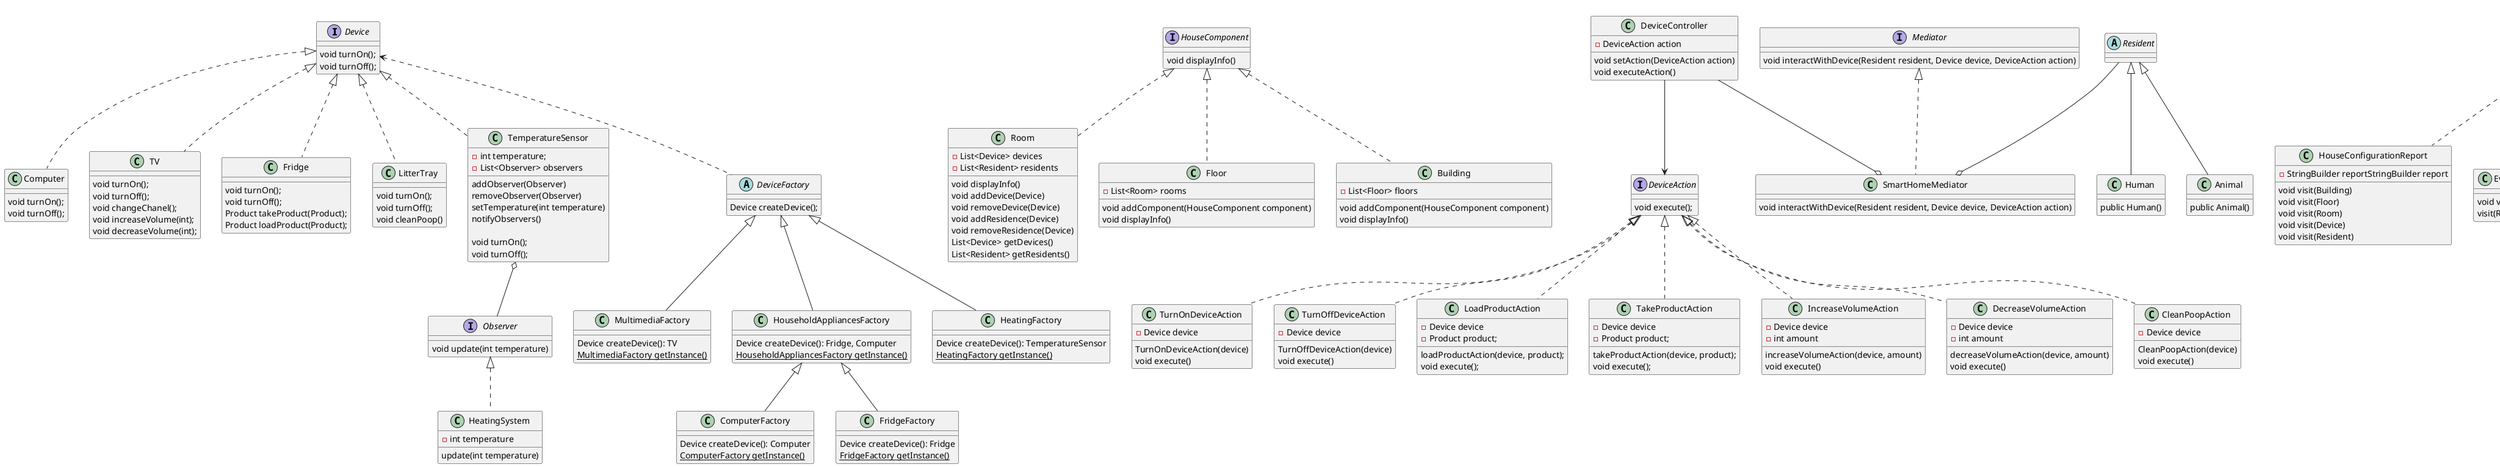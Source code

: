 @startuml

interface Device {
    void turnOn();
    void turnOff();

}

class Computer implements Device {
    void turnOn();
    void turnOff();

}

class TV implements Device {
    void turnOn();
    void turnOff();
    void changeChanel();
    void increaseVolume(int);
    void decreaseVolume(int);

}

class Fridge implements Device {
    void turnOn();
    void turnOff();
    Product takeProduct(Product);
    Product loadProduct(Product);

}

class LitterTray implements Device {
    void turnOn();
    void turnOff();
    void cleanPoop()

}

class TemperatureSensor implements Device {
    - int temperature;
    - List<Observer> observers
    addObserver(Observer)
    removeObserver(Observer)
    setTemperature(int temperature)
    notifyObservers()

    void turnOn();
    void turnOff();

}

abstract class DeviceFactory {
    Device createDevice();
}

class MultimediaFactory extends DeviceFactory {
    Device createDevice(): TV
    {static} MultimediaFactory getInstance()
}

class HouseholdAppliancesFactory extends DeviceFactory {
    Device createDevice(): Fridge, Computer
    {static} HouseholdAppliancesFactory getInstance()
}

class ComputerFactory extends HouseholdAppliancesFactory{
    Device createDevice(): Computer
    {static} ComputerFactory getInstance()
}

class FridgeFactory extends HouseholdAppliancesFactory{
    Device createDevice(): Fridge
    {static} FridgeFactory getInstance()
}

class HeatingFactory extends DeviceFactory {
    Device createDevice(): TemperatureSensor
    {static} HeatingFactory getInstance()
}

class HeatingSystem implements Observer{
   -int temperature
    update(int temperature)
'    if temperature is over 20 turn off heating else turn on
}

interface Observer {
    void update(int temperature)
}

interface HouseComponent {
    void displayInfo()

}

class Room implements HouseComponent {
    -List<Device> devices
    -List<Resident> residents

    void displayInfo()
    void addDevice(Device)
    void removeDevice(Device)
    void addResidence(Device)
    void removeResidence(Device)
    List<Device> getDevices()
    List<Resident> getResidents()

}

class Floor implements HouseComponent {
    -List<Room> rooms
    void addComponent(HouseComponent component)
    void displayInfo()

}

class Building implements HouseComponent {
    -List<Floor> floors
    void addComponent(HouseComponent component)
    void displayInfo()

}

interface DeviceAction {
    void execute();
}

class TurnOnDeviceAction implements DeviceAction {
    -Device device
    TurnOnDeviceAction(device)
    void execute()
}


class TurnOffDeviceAction implements DeviceAction {
    -Device device
    TurnOffDeviceAction(device)
    void execute()
}

class LoadProductAction implements DeviceAction {
    -Device device
    -Product product;
    loadProductAction(device, product);
    void execute();
}


class TakeProductAction implements DeviceAction {
    -Device device
    -Product product;
    takeProductAction(device, product);
    void execute();
}

class IncreaseVolumeAction implements DeviceAction {
    -Device device
    -int amount
    increaseVolumeAction(device, amount)
    void execute()
}

class DecreaseVolumeAction implements DeviceAction {
    -Device device
    -int amount
    decreaseVolumeAction(device, amount)
    void execute()
}

class CleanPoopAction implements DeviceAction {
    -Device device
    CleanPoopAction(device)
    void execute()
}


class DeviceController {
    -DeviceAction action
    void setAction(DeviceAction action)
    void executeAction()
}

interface Mediator {
    void interactWithDevice(Resident resident, Device device, DeviceAction action)
}

class SmartHomeMediator implements Mediator{
    void interactWithDevice(Resident resident, Device device, DeviceAction action)
}


abstract class Resident {

}

class Human extends Resident{
    public Human()
}

class Animal extends Resident {
    public Animal()
}


interface ReportVisitor {
    void visit(Building)
    void visit(Floor)
    void visit(Room)
    void visit(Device)
    void visit(Resident)
}

class HouseConfigurationReport implements ReportVisitor {
    -StringBuilder reportStringBuilder report

    void visit(Building)
    void visit(Floor)
    void visit(Room)
    void visit(Device)
    void visit(Resident)
}

class EventReport implements ReportVisitor {
    void visit(Device)
    visit(Resident)
}

class ActivityAndUsageReport implements ReportVisitor {
    void visit(Device)
    void visit(Resident)
}

class ConsumptionReport implements ReportVisitor {
    void visit(Device)
}

interface Event {
    String getType();
    String getSource();
    String getTarget();
}



Device <.. DeviceFactory
TemperatureSensor o-- Observer
DeviceController --> DeviceAction

'HouseComponent --o SmartHomeMediator
DeviceController --o SmartHomeMediator
Resident --o SmartHomeMediator


@enduml